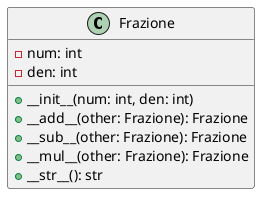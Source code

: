@startuml es10
class Frazione {
    - num: int
    - den: int
    + __init__(num: int, den: int)
    + __add__(other: Frazione): Frazione
    + __sub__(other: Frazione): Frazione
    + __mul__(other: Frazione): Frazione
    + __str__(): str
}

@enduml